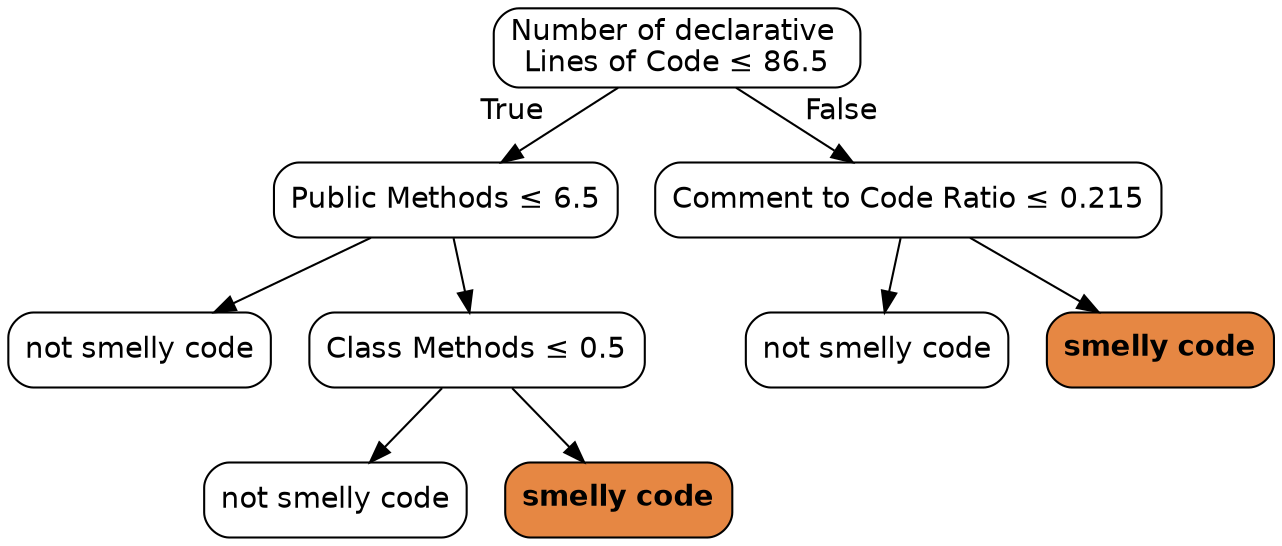 digraph Tree {
node [color="black", fontname=helvetica, shape=box,  style="filled, rounded", fillcolor="#FFFFFF"];
edge [fontname=helvetica];
0 [label=<Number of declarative <br/>Lines of Code &le; 86.5>];
1 [label=<Public Methods &le; 6.5>];
0 -> 1  [headlabel="True", labelangle=45, labeldistance="2.5"];
3 [label=<not smelly code>];
1 -> 3;
4 [label=<Class Methods &le; 0.5>];
1 -> 4;
7 [label=<not smelly code>];
4 -> 7;
8 [label=<<b>smelly code</b>>, fillcolor="#e68743"];
4 -> 8;
2 [label=<Comment to Code Ratio &le; 0.215>];
0 -> 2  [headlabel="False", labelangle="-45", labeldistance="2.5"];
5 [label=<not smelly code>];
2 -> 5;
6 [label=<<b>smelly code</b>>, fillcolor="#e68743"];
2 -> 6;
}
